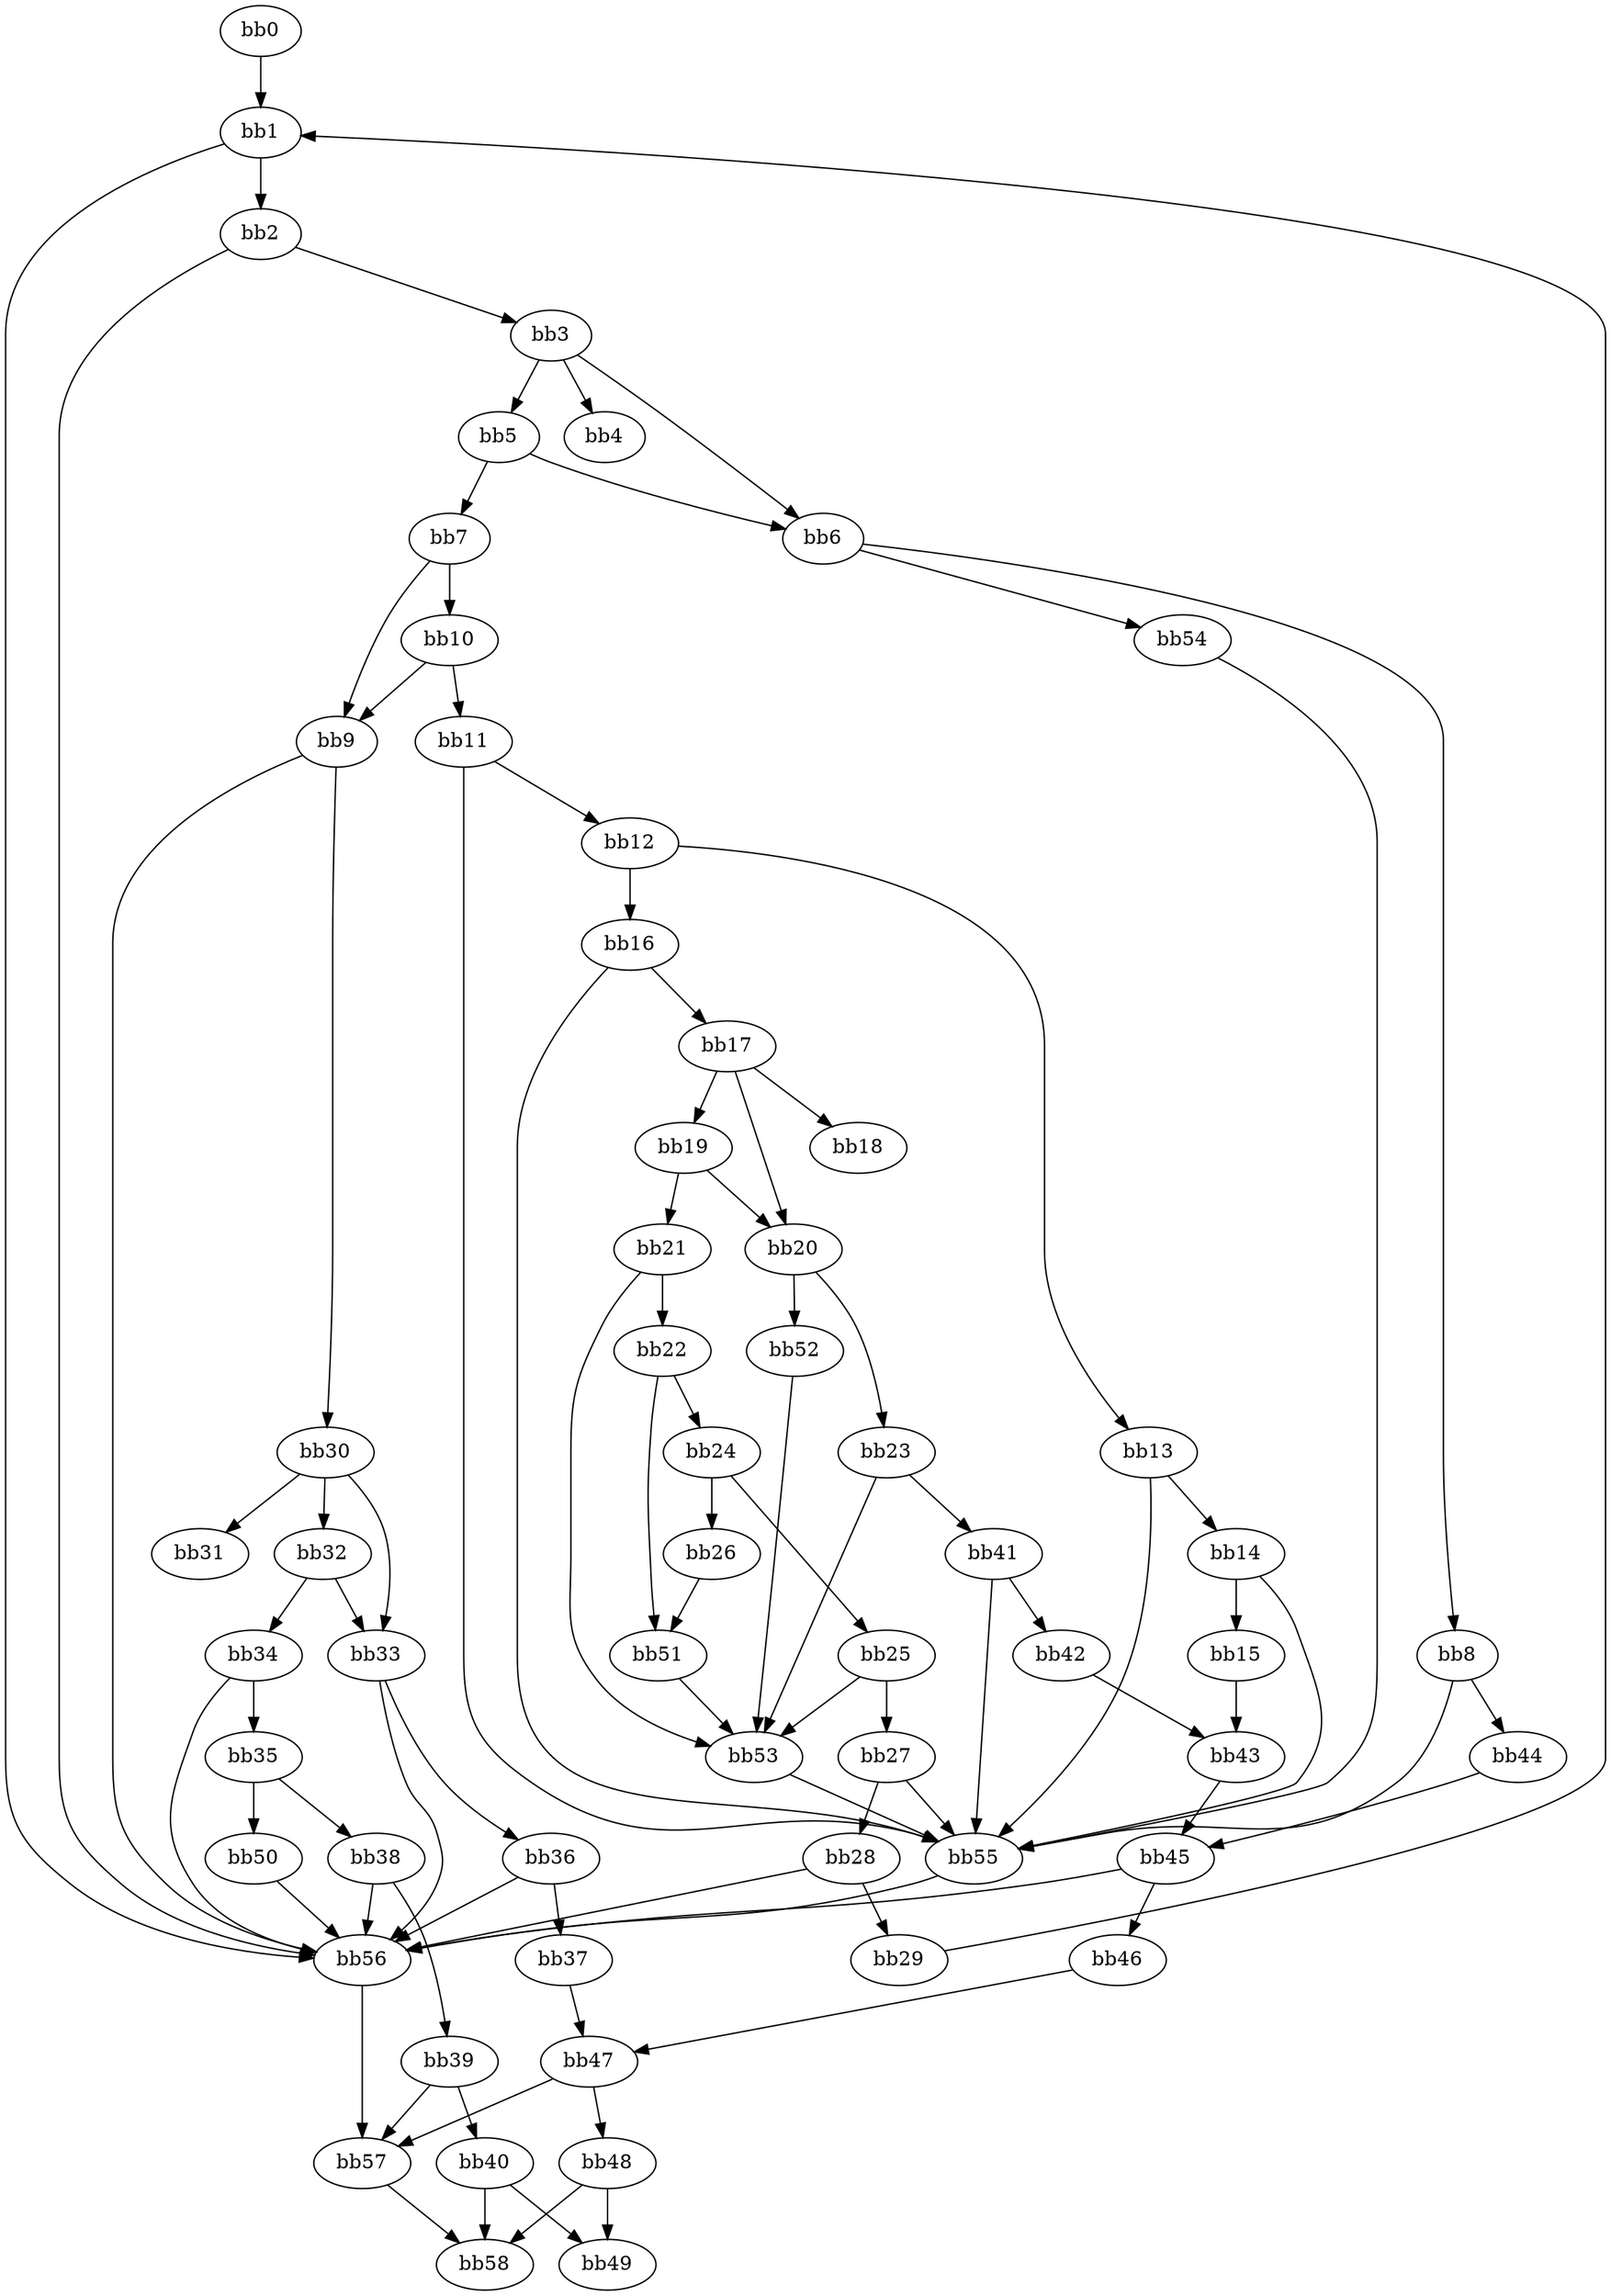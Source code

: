 digraph {
    0 [ label = "bb0\l" ]
    1 [ label = "bb1\l" ]
    2 [ label = "bb2\l" ]
    3 [ label = "bb3\l" ]
    4 [ label = "bb4\l" ]
    5 [ label = "bb5\l" ]
    6 [ label = "bb6\l" ]
    7 [ label = "bb7\l" ]
    8 [ label = "bb8\l" ]
    9 [ label = "bb9\l" ]
    10 [ label = "bb10\l" ]
    11 [ label = "bb11\l" ]
    12 [ label = "bb12\l" ]
    13 [ label = "bb13\l" ]
    14 [ label = "bb14\l" ]
    15 [ label = "bb15\l" ]
    16 [ label = "bb16\l" ]
    17 [ label = "bb17\l" ]
    18 [ label = "bb18\l" ]
    19 [ label = "bb19\l" ]
    20 [ label = "bb20\l" ]
    21 [ label = "bb21\l" ]
    22 [ label = "bb22\l" ]
    23 [ label = "bb23\l" ]
    24 [ label = "bb24\l" ]
    25 [ label = "bb25\l" ]
    26 [ label = "bb26\l" ]
    27 [ label = "bb27\l" ]
    28 [ label = "bb28\l" ]
    29 [ label = "bb29\l" ]
    30 [ label = "bb30\l" ]
    31 [ label = "bb31\l" ]
    32 [ label = "bb32\l" ]
    33 [ label = "bb33\l" ]
    34 [ label = "bb34\l" ]
    35 [ label = "bb35\l" ]
    36 [ label = "bb36\l" ]
    37 [ label = "bb37\l" ]
    38 [ label = "bb38\l" ]
    39 [ label = "bb39\l" ]
    40 [ label = "bb40\l" ]
    41 [ label = "bb41\l" ]
    42 [ label = "bb42\l" ]
    43 [ label = "bb43\l" ]
    44 [ label = "bb44\l" ]
    45 [ label = "bb45\l" ]
    46 [ label = "bb46\l" ]
    47 [ label = "bb47\l" ]
    48 [ label = "bb48\l" ]
    49 [ label = "bb49\l" ]
    50 [ label = "bb50\l" ]
    51 [ label = "bb51\l" ]
    52 [ label = "bb52\l" ]
    53 [ label = "bb53\l" ]
    54 [ label = "bb54\l" ]
    55 [ label = "bb55\l" ]
    56 [ label = "bb56\l" ]
    57 [ label = "bb57\l" ]
    58 [ label = "bb58\l" ]
    0 -> 1 [ ]
    1 -> 2 [ ]
    1 -> 56 [ ]
    2 -> 3 [ ]
    2 -> 56 [ ]
    3 -> 4 [ ]
    3 -> 5 [ ]
    3 -> 6 [ ]
    5 -> 6 [ ]
    5 -> 7 [ ]
    6 -> 8 [ ]
    6 -> 54 [ ]
    7 -> 9 [ ]
    7 -> 10 [ ]
    8 -> 44 [ ]
    8 -> 55 [ ]
    9 -> 30 [ ]
    9 -> 56 [ ]
    10 -> 9 [ ]
    10 -> 11 [ ]
    11 -> 12 [ ]
    11 -> 55 [ ]
    12 -> 13 [ ]
    12 -> 16 [ ]
    13 -> 14 [ ]
    13 -> 55 [ ]
    14 -> 15 [ ]
    14 -> 55 [ ]
    15 -> 43 [ ]
    16 -> 17 [ ]
    16 -> 55 [ ]
    17 -> 18 [ ]
    17 -> 19 [ ]
    17 -> 20 [ ]
    19 -> 20 [ ]
    19 -> 21 [ ]
    20 -> 23 [ ]
    20 -> 52 [ ]
    21 -> 22 [ ]
    21 -> 53 [ ]
    22 -> 24 [ ]
    22 -> 51 [ ]
    23 -> 41 [ ]
    23 -> 53 [ ]
    24 -> 25 [ ]
    24 -> 26 [ ]
    25 -> 27 [ ]
    25 -> 53 [ ]
    26 -> 51 [ ]
    27 -> 28 [ ]
    27 -> 55 [ ]
    28 -> 29 [ ]
    28 -> 56 [ ]
    29 -> 1 [ ]
    30 -> 31 [ ]
    30 -> 32 [ ]
    30 -> 33 [ ]
    32 -> 33 [ ]
    32 -> 34 [ ]
    33 -> 36 [ ]
    33 -> 56 [ ]
    34 -> 35 [ ]
    34 -> 56 [ ]
    35 -> 38 [ ]
    35 -> 50 [ ]
    36 -> 37 [ ]
    36 -> 56 [ ]
    37 -> 47 [ ]
    38 -> 39 [ ]
    38 -> 56 [ ]
    39 -> 40 [ ]
    39 -> 57 [ ]
    40 -> 49 [ ]
    40 -> 58 [ ]
    41 -> 42 [ ]
    41 -> 55 [ ]
    42 -> 43 [ ]
    43 -> 45 [ ]
    44 -> 45 [ ]
    45 -> 46 [ ]
    45 -> 56 [ ]
    46 -> 47 [ ]
    47 -> 48 [ ]
    47 -> 57 [ ]
    48 -> 49 [ ]
    48 -> 58 [ ]
    50 -> 56 [ ]
    51 -> 53 [ ]
    52 -> 53 [ ]
    53 -> 55 [ ]
    54 -> 55 [ ]
    55 -> 56 [ ]
    56 -> 57 [ ]
    57 -> 58 [ ]
}

